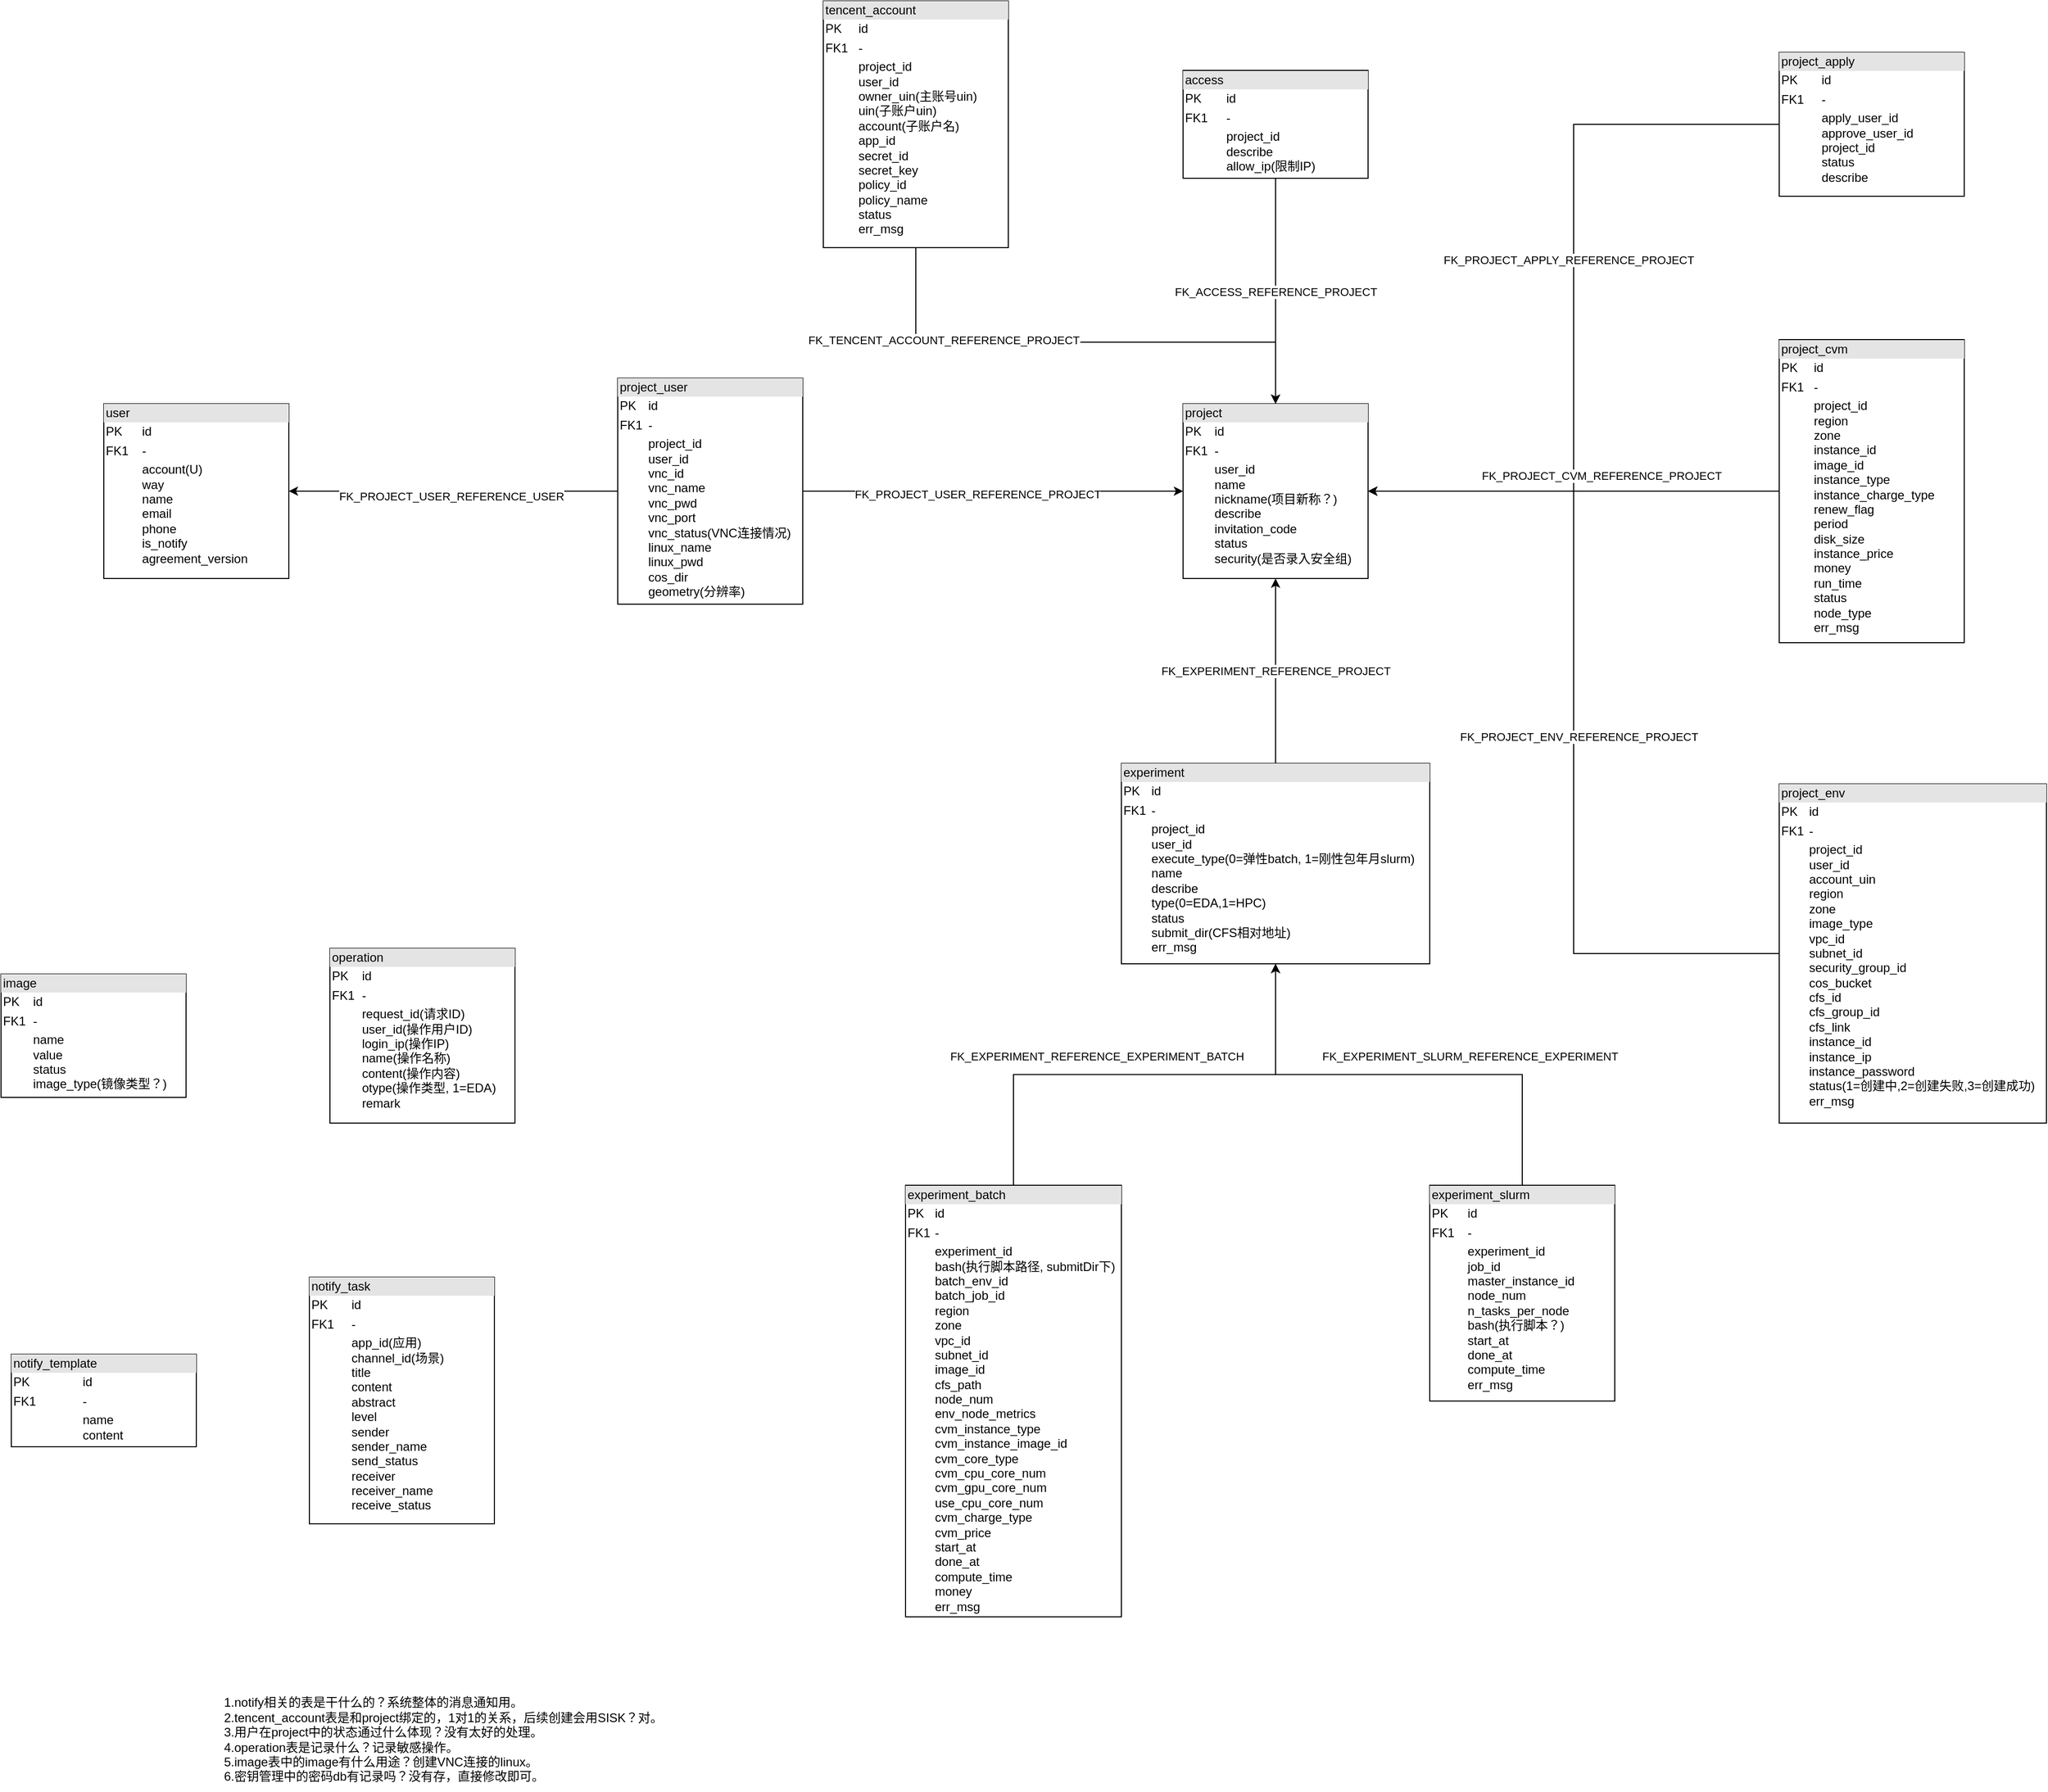 <mxfile version="20.3.0" type="github" pages="3">
  <diagram id="7rsemWWNCp-vzNlwPeiq" name="数据库模型图">
    <mxGraphModel dx="2610" dy="2162" grid="1" gridSize="10" guides="1" tooltips="1" connect="1" arrows="1" fold="1" page="1" pageScale="1" pageWidth="827" pageHeight="1169" math="0" shadow="0">
      <root>
        <mxCell id="0" />
        <mxCell id="1" parent="0" />
        <mxCell id="dmRrRDA9NEYmGUrwIhRF-9" value="&lt;div style=&quot;box-sizing:border-box;width:100%;background:#e4e4e4;padding:2px;&quot;&gt;user&lt;/div&gt;&lt;table style=&quot;width:100%;font-size:1em;&quot; cellpadding=&quot;2&quot; cellspacing=&quot;0&quot;&gt;&lt;tbody&gt;&lt;tr&gt;&lt;td&gt;PK&lt;/td&gt;&lt;td&gt;id&lt;/td&gt;&lt;/tr&gt;&lt;tr&gt;&lt;td&gt;FK1&lt;/td&gt;&lt;td&gt;-&lt;/td&gt;&lt;/tr&gt;&lt;tr&gt;&lt;td&gt;&lt;/td&gt;&lt;td&gt;account(U)&lt;br&gt;way&lt;br&gt;name&lt;br&gt;email&lt;br&gt;phone&lt;br&gt;is_notify&lt;br&gt;agreement_version&lt;br&gt;&lt;br&gt;&lt;/td&gt;&lt;/tr&gt;&lt;/tbody&gt;&lt;/table&gt;" style="verticalAlign=top;align=left;overflow=fill;html=1;" vertex="1" parent="1">
          <mxGeometry x="-100" y="230" width="180" height="170" as="geometry" />
        </mxCell>
        <mxCell id="dmRrRDA9NEYmGUrwIhRF-10" value="&lt;div style=&quot;box-sizing:border-box;width:100%;background:#e4e4e4;padding:2px;&quot;&gt;project&lt;/div&gt;&lt;table style=&quot;width:100%;font-size:1em;&quot; cellpadding=&quot;2&quot; cellspacing=&quot;0&quot;&gt;&lt;tbody&gt;&lt;tr&gt;&lt;td&gt;PK&lt;/td&gt;&lt;td&gt;id&lt;/td&gt;&lt;/tr&gt;&lt;tr&gt;&lt;td&gt;FK1&lt;/td&gt;&lt;td&gt;-&lt;/td&gt;&lt;/tr&gt;&lt;tr&gt;&lt;td&gt;&lt;/td&gt;&lt;td&gt;user_id&lt;br&gt;name&lt;br&gt;nickname(项目新称？)&lt;br&gt;describe&lt;br&gt;invitation_code&lt;br&gt;status&lt;br&gt;security(是否录入安全组)&lt;/td&gt;&lt;/tr&gt;&lt;/tbody&gt;&lt;/table&gt;" style="verticalAlign=top;align=left;overflow=fill;html=1;" vertex="1" parent="1">
          <mxGeometry x="950" y="230" width="180" height="170" as="geometry" />
        </mxCell>
        <mxCell id="dmRrRDA9NEYmGUrwIhRF-20" style="edgeStyle=orthogonalEdgeStyle;rounded=0;orthogonalLoop=1;jettySize=auto;html=1;entryX=0;entryY=0.5;entryDx=0;entryDy=0;" edge="1" parent="1" source="dmRrRDA9NEYmGUrwIhRF-11" target="dmRrRDA9NEYmGUrwIhRF-10">
          <mxGeometry relative="1" as="geometry" />
        </mxCell>
        <mxCell id="dmRrRDA9NEYmGUrwIhRF-21" value="FK_PROJECT_USER_REFERENCE_PROJECT" style="edgeLabel;html=1;align=center;verticalAlign=middle;resizable=0;points=[];" vertex="1" connectable="0" parent="dmRrRDA9NEYmGUrwIhRF-20">
          <mxGeometry x="-0.168" y="-3" relative="1" as="geometry">
            <mxPoint x="16" as="offset" />
          </mxGeometry>
        </mxCell>
        <mxCell id="dmRrRDA9NEYmGUrwIhRF-22" style="edgeStyle=orthogonalEdgeStyle;rounded=0;orthogonalLoop=1;jettySize=auto;html=1;entryX=1;entryY=0.5;entryDx=0;entryDy=0;" edge="1" parent="1" source="dmRrRDA9NEYmGUrwIhRF-11" target="dmRrRDA9NEYmGUrwIhRF-9">
          <mxGeometry relative="1" as="geometry" />
        </mxCell>
        <mxCell id="dmRrRDA9NEYmGUrwIhRF-23" value="FK_PROJECT_USER_REFERENCE_USER" style="edgeLabel;html=1;align=center;verticalAlign=middle;resizable=0;points=[];" vertex="1" connectable="0" parent="dmRrRDA9NEYmGUrwIhRF-22">
          <mxGeometry x="0.015" y="5" relative="1" as="geometry">
            <mxPoint as="offset" />
          </mxGeometry>
        </mxCell>
        <mxCell id="dmRrRDA9NEYmGUrwIhRF-11" value="&lt;div style=&quot;box-sizing:border-box;width:100%;background:#e4e4e4;padding:2px;&quot;&gt;project_user&lt;/div&gt;&lt;table style=&quot;width:100%;font-size:1em;&quot; cellpadding=&quot;2&quot; cellspacing=&quot;0&quot;&gt;&lt;tbody&gt;&lt;tr&gt;&lt;td&gt;PK&lt;/td&gt;&lt;td&gt;id&lt;/td&gt;&lt;/tr&gt;&lt;tr&gt;&lt;td&gt;FK1&lt;/td&gt;&lt;td&gt;-&lt;/td&gt;&lt;/tr&gt;&lt;tr&gt;&lt;td&gt;&lt;/td&gt;&lt;td&gt;project_id&lt;br&gt;user_id&lt;br&gt;vnc_id&lt;br&gt;vnc_name&lt;br&gt;vnc_pwd&lt;br&gt;vnc_port&lt;br&gt;vnc_status(VNC连接情况)&lt;br&gt;linux_name&lt;br&gt;linux_pwd&lt;br&gt;cos_dir&lt;br&gt;geometry(分辨率)&lt;br&gt;&lt;/td&gt;&lt;/tr&gt;&lt;/tbody&gt;&lt;/table&gt;" style="verticalAlign=top;align=left;overflow=fill;html=1;" vertex="1" parent="1">
          <mxGeometry x="400" y="205" width="180" height="220" as="geometry" />
        </mxCell>
        <mxCell id="BgHBSKxdvhH1IlKtlgM_-2" style="edgeStyle=orthogonalEdgeStyle;rounded=0;orthogonalLoop=1;jettySize=auto;html=1;entryX=0.5;entryY=0;entryDx=0;entryDy=0;" edge="1" parent="1" source="dmRrRDA9NEYmGUrwIhRF-12" target="dmRrRDA9NEYmGUrwIhRF-10">
          <mxGeometry relative="1" as="geometry">
            <Array as="points">
              <mxPoint x="690" y="170" />
              <mxPoint x="1040" y="170" />
            </Array>
          </mxGeometry>
        </mxCell>
        <mxCell id="BgHBSKxdvhH1IlKtlgM_-3" value="FK_TENCENT_ACCOUNT_REFERENCE_PROJECT" style="edgeLabel;html=1;align=center;verticalAlign=middle;resizable=0;points=[];" vertex="1" connectable="0" parent="BgHBSKxdvhH1IlKtlgM_-2">
          <mxGeometry x="-0.527" y="2" relative="1" as="geometry">
            <mxPoint as="offset" />
          </mxGeometry>
        </mxCell>
        <mxCell id="dmRrRDA9NEYmGUrwIhRF-12" value="&lt;div style=&quot;box-sizing:border-box;width:100%;background:#e4e4e4;padding:2px;&quot;&gt;tencent_account&lt;/div&gt;&lt;table style=&quot;width:100%;font-size:1em;&quot; cellpadding=&quot;2&quot; cellspacing=&quot;0&quot;&gt;&lt;tbody&gt;&lt;tr&gt;&lt;td&gt;PK&lt;/td&gt;&lt;td&gt;id&lt;/td&gt;&lt;/tr&gt;&lt;tr&gt;&lt;td&gt;FK1&lt;/td&gt;&lt;td&gt;-&lt;/td&gt;&lt;/tr&gt;&lt;tr&gt;&lt;td&gt;&lt;/td&gt;&lt;td&gt;project_id&lt;br&gt;user_id&lt;br&gt;owner_uin(主账号uin)&lt;br&gt;uin(子账户uin)&lt;br&gt;account(子账户名)&lt;br&gt;app_id&lt;br&gt;secret_id&lt;br&gt;secret_key&lt;br&gt;policy_id&lt;br&gt;policy_name&lt;br&gt;status&lt;br&gt;err_msg&lt;br&gt;&lt;/td&gt;&lt;/tr&gt;&lt;/tbody&gt;&lt;/table&gt;" style="verticalAlign=top;align=left;overflow=fill;html=1;" vertex="1" parent="1">
          <mxGeometry x="600" y="-162" width="180" height="240" as="geometry" />
        </mxCell>
        <mxCell id="dmRrRDA9NEYmGUrwIhRF-13" value="&lt;div style=&quot;box-sizing:border-box;width:100%;background:#e4e4e4;padding:2px;&quot;&gt;image&lt;/div&gt;&lt;table style=&quot;width:100%;font-size:1em;&quot; cellpadding=&quot;2&quot; cellspacing=&quot;0&quot;&gt;&lt;tbody&gt;&lt;tr&gt;&lt;td&gt;PK&lt;/td&gt;&lt;td&gt;id&lt;/td&gt;&lt;/tr&gt;&lt;tr&gt;&lt;td&gt;FK1&lt;/td&gt;&lt;td&gt;-&lt;/td&gt;&lt;/tr&gt;&lt;tr&gt;&lt;td&gt;&lt;/td&gt;&lt;td&gt;name&lt;br&gt;value&lt;br&gt;status&lt;br&gt;image_type(镜像类型？)&lt;br&gt;&lt;/td&gt;&lt;/tr&gt;&lt;/tbody&gt;&lt;/table&gt;" style="verticalAlign=top;align=left;overflow=fill;html=1;" vertex="1" parent="1">
          <mxGeometry x="-200" y="785" width="180" height="120" as="geometry" />
        </mxCell>
        <mxCell id="dmRrRDA9NEYmGUrwIhRF-19" value="FK_ACCESS_REFERENCE_PROJECT" style="edgeStyle=orthogonalEdgeStyle;rounded=0;orthogonalLoop=1;jettySize=auto;html=1;" edge="1" parent="1" source="dmRrRDA9NEYmGUrwIhRF-15" target="dmRrRDA9NEYmGUrwIhRF-10">
          <mxGeometry relative="1" as="geometry" />
        </mxCell>
        <mxCell id="dmRrRDA9NEYmGUrwIhRF-15" value="&lt;div style=&quot;box-sizing:border-box;width:100%;background:#e4e4e4;padding:2px;&quot;&gt;access&lt;/div&gt;&lt;table style=&quot;width:100%;font-size:1em;&quot; cellpadding=&quot;2&quot; cellspacing=&quot;0&quot;&gt;&lt;tbody&gt;&lt;tr&gt;&lt;td&gt;PK&lt;/td&gt;&lt;td&gt;id&lt;/td&gt;&lt;/tr&gt;&lt;tr&gt;&lt;td&gt;FK1&lt;/td&gt;&lt;td&gt;-&lt;/td&gt;&lt;/tr&gt;&lt;tr&gt;&lt;td&gt;&lt;/td&gt;&lt;td&gt;project_id&lt;br&gt;describe&lt;br&gt;allow_ip(限制IP)&lt;br&gt;&lt;/td&gt;&lt;/tr&gt;&lt;/tbody&gt;&lt;/table&gt;" style="verticalAlign=top;align=left;overflow=fill;html=1;" vertex="1" parent="1">
          <mxGeometry x="950" y="-94.5" width="180" height="105" as="geometry" />
        </mxCell>
        <mxCell id="dmRrRDA9NEYmGUrwIhRF-24" value="FK_EXPERIMENT_REFERENCE_PROJECT" style="edgeStyle=orthogonalEdgeStyle;rounded=0;orthogonalLoop=1;jettySize=auto;html=1;entryX=0.5;entryY=1;entryDx=0;entryDy=0;" edge="1" parent="1" source="dmRrRDA9NEYmGUrwIhRF-16" target="dmRrRDA9NEYmGUrwIhRF-10">
          <mxGeometry relative="1" as="geometry" />
        </mxCell>
        <mxCell id="dmRrRDA9NEYmGUrwIhRF-16" value="&lt;div style=&quot;box-sizing:border-box;width:100%;background:#e4e4e4;padding:2px;&quot;&gt;experiment&lt;/div&gt;&lt;table style=&quot;width:100%;font-size:1em;&quot; cellpadding=&quot;2&quot; cellspacing=&quot;0&quot;&gt;&lt;tbody&gt;&lt;tr&gt;&lt;td&gt;PK&lt;/td&gt;&lt;td&gt;id&lt;/td&gt;&lt;/tr&gt;&lt;tr&gt;&lt;td&gt;FK1&lt;/td&gt;&lt;td&gt;-&lt;/td&gt;&lt;/tr&gt;&lt;tr&gt;&lt;td&gt;&lt;/td&gt;&lt;td&gt;project_id&lt;br&gt;user_id&lt;br&gt;execute_type(0=弹性batch, 1=刚性包年月slurm)&lt;br&gt;name&lt;br&gt;describe&lt;br&gt;type(0=EDA,1=HPC)&lt;br&gt;status&lt;br&gt;submit_dir(CFS相对地址)&lt;br&gt;err_msg&lt;/td&gt;&lt;/tr&gt;&lt;/tbody&gt;&lt;/table&gt;" style="verticalAlign=top;align=left;overflow=fill;html=1;" vertex="1" parent="1">
          <mxGeometry x="890" y="580" width="300" height="195" as="geometry" />
        </mxCell>
        <mxCell id="dmRrRDA9NEYmGUrwIhRF-31" style="edgeStyle=orthogonalEdgeStyle;rounded=0;orthogonalLoop=1;jettySize=auto;html=1;entryX=0.5;entryY=1;entryDx=0;entryDy=0;" edge="1" parent="1" source="dmRrRDA9NEYmGUrwIhRF-17" target="dmRrRDA9NEYmGUrwIhRF-16">
          <mxGeometry relative="1" as="geometry" />
        </mxCell>
        <mxCell id="dmRrRDA9NEYmGUrwIhRF-32" value="FK_EXPERIMENT_REFERENCE_EXPERIMENT_BATCH" style="edgeLabel;html=1;align=center;verticalAlign=middle;resizable=0;points=[];" vertex="1" connectable="0" parent="dmRrRDA9NEYmGUrwIhRF-31">
          <mxGeometry x="0.101" y="-4" relative="1" as="geometry">
            <mxPoint x="-70" y="-22" as="offset" />
          </mxGeometry>
        </mxCell>
        <mxCell id="dmRrRDA9NEYmGUrwIhRF-17" value="&lt;div style=&quot;box-sizing:border-box;width:100%;background:#e4e4e4;padding:2px;&quot;&gt;experiment_batch&lt;/div&gt;&lt;table style=&quot;width:100%;font-size:1em;&quot; cellpadding=&quot;2&quot; cellspacing=&quot;0&quot;&gt;&lt;tbody&gt;&lt;tr&gt;&lt;td&gt;PK&lt;/td&gt;&lt;td&gt;id&lt;/td&gt;&lt;/tr&gt;&lt;tr&gt;&lt;td&gt;FK1&lt;/td&gt;&lt;td&gt;-&lt;/td&gt;&lt;/tr&gt;&lt;tr&gt;&lt;td&gt;&lt;/td&gt;&lt;td&gt;experiment_id&lt;br&gt;bash(执行脚本路径, submitDir下)&lt;br&gt;batch_env_id&lt;br&gt;batch_job_id&lt;br&gt;region&lt;br&gt;zone&lt;br&gt;vpc_id&lt;br&gt;subnet_id&lt;br&gt;image_id&lt;br&gt;cfs_path&lt;br&gt;node_num&lt;br&gt;env_node_metrics&lt;br&gt;cvm_instance_type&lt;br&gt;cvm_instance_image_id&lt;br&gt;cvm_core_type&lt;br&gt;cvm_cpu_core_num&lt;br&gt;cvm_gpu_core_num&lt;br&gt;use_cpu_core_num&lt;br&gt;cvm_charge_type&lt;br&gt;cvm_price&lt;br&gt;start_at&lt;br&gt;done_at&lt;br&gt;compute_time&lt;br&gt;money&lt;br&gt;err_msg&lt;/td&gt;&lt;/tr&gt;&lt;/tbody&gt;&lt;/table&gt;" style="verticalAlign=top;align=left;overflow=fill;html=1;" vertex="1" parent="1">
          <mxGeometry x="680" y="990.54" width="210" height="420" as="geometry" />
        </mxCell>
        <mxCell id="dmRrRDA9NEYmGUrwIhRF-33" style="edgeStyle=orthogonalEdgeStyle;rounded=0;orthogonalLoop=1;jettySize=auto;html=1;entryX=0.5;entryY=1;entryDx=0;entryDy=0;" edge="1" parent="1" source="dmRrRDA9NEYmGUrwIhRF-18" target="dmRrRDA9NEYmGUrwIhRF-16">
          <mxGeometry relative="1" as="geometry" />
        </mxCell>
        <mxCell id="dmRrRDA9NEYmGUrwIhRF-34" value="FK_EXPERIMENT_SLURM_REFERENCE_EXPERIMENT" style="edgeLabel;html=1;align=center;verticalAlign=middle;resizable=0;points=[];" vertex="1" connectable="0" parent="dmRrRDA9NEYmGUrwIhRF-33">
          <mxGeometry x="-0.152" y="-1" relative="1" as="geometry">
            <mxPoint x="34" y="-17" as="offset" />
          </mxGeometry>
        </mxCell>
        <mxCell id="dmRrRDA9NEYmGUrwIhRF-18" value="&lt;div style=&quot;box-sizing:border-box;width:100%;background:#e4e4e4;padding:2px;&quot;&gt;experiment_slurm&lt;/div&gt;&lt;table style=&quot;width:100%;font-size:1em;&quot; cellpadding=&quot;2&quot; cellspacing=&quot;0&quot;&gt;&lt;tbody&gt;&lt;tr&gt;&lt;td&gt;PK&lt;/td&gt;&lt;td&gt;id&lt;/td&gt;&lt;/tr&gt;&lt;tr&gt;&lt;td&gt;FK1&lt;/td&gt;&lt;td&gt;-&lt;/td&gt;&lt;/tr&gt;&lt;tr&gt;&lt;td&gt;&lt;/td&gt;&lt;td&gt;experiment_id&lt;br&gt;job_id&lt;br&gt;master_instance_id&lt;br&gt;node_num&lt;br&gt;n_tasks_per_node&lt;br&gt;bash(执行脚本？)&lt;br&gt;start_at&lt;br&gt;done_at&lt;br&gt;compute_time&lt;br&gt;err_msg&lt;br&gt;&lt;/td&gt;&lt;/tr&gt;&lt;/tbody&gt;&lt;/table&gt;" style="verticalAlign=top;align=left;overflow=fill;html=1;" vertex="1" parent="1">
          <mxGeometry x="1190" y="990.54" width="180" height="210" as="geometry" />
        </mxCell>
        <mxCell id="dmRrRDA9NEYmGUrwIhRF-35" value="&lt;div style=&quot;box-sizing:border-box;width:100%;background:#e4e4e4;padding:2px;&quot;&gt;operation&lt;/div&gt;&lt;table style=&quot;width:100%;font-size:1em;&quot; cellpadding=&quot;2&quot; cellspacing=&quot;0&quot;&gt;&lt;tbody&gt;&lt;tr&gt;&lt;td&gt;PK&lt;/td&gt;&lt;td&gt;id&lt;/td&gt;&lt;/tr&gt;&lt;tr&gt;&lt;td&gt;FK1&lt;/td&gt;&lt;td&gt;-&lt;/td&gt;&lt;/tr&gt;&lt;tr&gt;&lt;td&gt;&lt;/td&gt;&lt;td&gt;request_id(请求ID)&lt;br&gt;user_id(操作用户ID)&lt;br&gt;login_ip(操作IP)&lt;br&gt;name(操作名称)&lt;br&gt;content(操作内容)&lt;br&gt;otype(操作类型, 1=EDA)&lt;br&gt;remark&lt;/td&gt;&lt;/tr&gt;&lt;/tbody&gt;&lt;/table&gt;" style="verticalAlign=top;align=left;overflow=fill;html=1;" vertex="1" parent="1">
          <mxGeometry x="120" y="760" width="180" height="170" as="geometry" />
        </mxCell>
        <mxCell id="dmRrRDA9NEYmGUrwIhRF-40" style="edgeStyle=orthogonalEdgeStyle;rounded=0;orthogonalLoop=1;jettySize=auto;html=1;entryX=1;entryY=0.5;entryDx=0;entryDy=0;" edge="1" parent="1" source="dmRrRDA9NEYmGUrwIhRF-36" target="dmRrRDA9NEYmGUrwIhRF-10">
          <mxGeometry relative="1" as="geometry" />
        </mxCell>
        <mxCell id="dmRrRDA9NEYmGUrwIhRF-43" value="FK_PROJECT_APPLY_REFERENCE_PROJECT" style="edgeLabel;html=1;align=center;verticalAlign=middle;resizable=0;points=[];" vertex="1" connectable="0" parent="dmRrRDA9NEYmGUrwIhRF-40">
          <mxGeometry x="-0.227" y="-2" relative="1" as="geometry">
            <mxPoint x="-3" y="39" as="offset" />
          </mxGeometry>
        </mxCell>
        <mxCell id="dmRrRDA9NEYmGUrwIhRF-36" value="&lt;div style=&quot;box-sizing:border-box;width:100%;background:#e4e4e4;padding:2px;&quot;&gt;project_apply&lt;/div&gt;&lt;table style=&quot;width:100%;font-size:1em;&quot; cellpadding=&quot;2&quot; cellspacing=&quot;0&quot;&gt;&lt;tbody&gt;&lt;tr&gt;&lt;td&gt;PK&lt;/td&gt;&lt;td&gt;id&lt;br&gt;&lt;/td&gt;&lt;/tr&gt;&lt;tr&gt;&lt;td&gt;FK1&lt;/td&gt;&lt;td&gt;-&lt;/td&gt;&lt;/tr&gt;&lt;tr&gt;&lt;td&gt;&lt;/td&gt;&lt;td&gt;apply_user_id&lt;br&gt;approve_user_id&lt;br&gt;project_id&lt;br&gt;status&lt;br&gt;describe&lt;/td&gt;&lt;/tr&gt;&lt;/tbody&gt;&lt;/table&gt;" style="verticalAlign=top;align=left;overflow=fill;html=1;" vertex="1" parent="1">
          <mxGeometry x="1530" y="-112" width="180" height="140" as="geometry" />
        </mxCell>
        <mxCell id="dmRrRDA9NEYmGUrwIhRF-42" style="edgeStyle=orthogonalEdgeStyle;rounded=0;orthogonalLoop=1;jettySize=auto;html=1;entryX=1;entryY=0.5;entryDx=0;entryDy=0;" edge="1" parent="1" source="dmRrRDA9NEYmGUrwIhRF-38" target="dmRrRDA9NEYmGUrwIhRF-10">
          <mxGeometry relative="1" as="geometry" />
        </mxCell>
        <mxCell id="dmRrRDA9NEYmGUrwIhRF-44" value="FK_PROJECT_ENV_REFERENCE_PROJECT" style="edgeLabel;html=1;align=center;verticalAlign=middle;resizable=0;points=[];" vertex="1" connectable="0" parent="dmRrRDA9NEYmGUrwIhRF-42">
          <mxGeometry x="-0.104" relative="1" as="geometry">
            <mxPoint x="5" y="-30" as="offset" />
          </mxGeometry>
        </mxCell>
        <mxCell id="dmRrRDA9NEYmGUrwIhRF-38" value="&lt;div style=&quot;box-sizing:border-box;width:100%;background:#e4e4e4;padding:2px;&quot;&gt;project_env&lt;br&gt;&lt;/div&gt;&lt;table style=&quot;width:100%;font-size:1em;&quot; cellpadding=&quot;2&quot; cellspacing=&quot;0&quot;&gt;&lt;tbody&gt;&lt;tr&gt;&lt;td&gt;PK&lt;/td&gt;&lt;td&gt;id&lt;/td&gt;&lt;/tr&gt;&lt;tr&gt;&lt;td&gt;FK1&lt;/td&gt;&lt;td&gt;-&lt;/td&gt;&lt;/tr&gt;&lt;tr&gt;&lt;td&gt;&lt;/td&gt;&lt;td&gt;project_id&lt;br style=&quot;&quot;&gt;user_id&lt;br style=&quot;&quot;&gt;account_uin&lt;br style=&quot;&quot;&gt;region&lt;br style=&quot;&quot;&gt;zone&lt;br style=&quot;&quot;&gt;image_type&lt;br style=&quot;&quot;&gt;vpc_id&lt;br style=&quot;&quot;&gt;subnet_id&lt;br style=&quot;&quot;&gt;security_group_id&lt;br style=&quot;&quot;&gt;cos_bucket&lt;br style=&quot;&quot;&gt;cfs_id&lt;br style=&quot;&quot;&gt;cfs_group_id&lt;br style=&quot;&quot;&gt;cfs_link&lt;br style=&quot;&quot;&gt;instance_id&lt;br style=&quot;&quot;&gt;instance_ip&lt;br style=&quot;&quot;&gt;instance_password&lt;br style=&quot;&quot;&gt;status(1=创建中,2=创建失败,3=创建成功)&lt;br style=&quot;&quot;&gt;err_msg&lt;br&gt;&lt;/td&gt;&lt;/tr&gt;&lt;/tbody&gt;&lt;/table&gt;" style="verticalAlign=top;align=left;overflow=fill;html=1;" vertex="1" parent="1">
          <mxGeometry x="1530" y="600" width="260" height="330" as="geometry" />
        </mxCell>
        <mxCell id="dmRrRDA9NEYmGUrwIhRF-41" style="edgeStyle=orthogonalEdgeStyle;rounded=0;orthogonalLoop=1;jettySize=auto;html=1;entryX=1;entryY=0.5;entryDx=0;entryDy=0;" edge="1" parent="1" source="dmRrRDA9NEYmGUrwIhRF-39" target="dmRrRDA9NEYmGUrwIhRF-10">
          <mxGeometry relative="1" as="geometry" />
        </mxCell>
        <mxCell id="dmRrRDA9NEYmGUrwIhRF-45" value="FK_PROJECT_CVM_REFERENCE_PROJECT" style="edgeLabel;html=1;align=center;verticalAlign=middle;resizable=0;points=[];" vertex="1" connectable="0" parent="dmRrRDA9NEYmGUrwIhRF-41">
          <mxGeometry x="-0.273" y="-4" relative="1" as="geometry">
            <mxPoint x="-28" y="-11" as="offset" />
          </mxGeometry>
        </mxCell>
        <mxCell id="dmRrRDA9NEYmGUrwIhRF-39" value="&lt;div style=&quot;box-sizing:border-box;width:100%;background:#e4e4e4;padding:2px;&quot;&gt;project_cvm&lt;/div&gt;&lt;table style=&quot;width:100%;font-size:1em;&quot; cellpadding=&quot;2&quot; cellspacing=&quot;0&quot;&gt;&lt;tbody&gt;&lt;tr&gt;&lt;td&gt;PK&lt;/td&gt;&lt;td&gt;id&lt;/td&gt;&lt;/tr&gt;&lt;tr&gt;&lt;td&gt;FK1&lt;/td&gt;&lt;td&gt;-&lt;/td&gt;&lt;/tr&gt;&lt;tr&gt;&lt;td&gt;&lt;/td&gt;&lt;td&gt;project_id&lt;br&gt;region&lt;br&gt;zone&lt;br&gt;instance_id&lt;br&gt;image_id&lt;br&gt;instance_type&lt;br&gt;instance_charge_type&lt;br&gt;renew_flag&lt;br&gt;period&lt;br&gt;disk_size&lt;br&gt;instance_price&lt;br&gt;money&lt;br&gt;run_time&lt;br&gt;status&lt;br&gt;node_type&lt;br&gt;err_msg&lt;/td&gt;&lt;/tr&gt;&lt;/tbody&gt;&lt;/table&gt;" style="verticalAlign=top;align=left;overflow=fill;html=1;labelBackgroundColor=none;" vertex="1" parent="1">
          <mxGeometry x="1530" y="167.5" width="180" height="295" as="geometry" />
        </mxCell>
        <mxCell id="dmRrRDA9NEYmGUrwIhRF-48" value="&lt;div style=&quot;box-sizing:border-box;width:100%;background:#e4e4e4;padding:2px;&quot;&gt;notify_template&lt;/div&gt;&lt;table style=&quot;width:100%;font-size:1em;&quot; cellpadding=&quot;2&quot; cellspacing=&quot;0&quot;&gt;&lt;tbody&gt;&lt;tr&gt;&lt;td&gt;PK&lt;/td&gt;&lt;td&gt;id&lt;/td&gt;&lt;/tr&gt;&lt;tr&gt;&lt;td&gt;FK1&lt;/td&gt;&lt;td&gt;-&lt;/td&gt;&lt;/tr&gt;&lt;tr&gt;&lt;td&gt;&lt;/td&gt;&lt;td&gt;name&lt;br&gt;content&lt;/td&gt;&lt;/tr&gt;&lt;/tbody&gt;&lt;/table&gt;" style="verticalAlign=top;align=left;overflow=fill;html=1;labelBackgroundColor=none;" vertex="1" parent="1">
          <mxGeometry x="-190" y="1155" width="180" height="90" as="geometry" />
        </mxCell>
        <mxCell id="dmRrRDA9NEYmGUrwIhRF-49" value="&lt;div style=&quot;box-sizing:border-box;width:100%;background:#e4e4e4;padding:2px;&quot;&gt;notify_task&lt;/div&gt;&lt;table style=&quot;width:100%;font-size:1em;&quot; cellpadding=&quot;2&quot; cellspacing=&quot;0&quot;&gt;&lt;tbody&gt;&lt;tr&gt;&lt;td&gt;PK&lt;/td&gt;&lt;td&gt;id&lt;/td&gt;&lt;/tr&gt;&lt;tr&gt;&lt;td&gt;FK1&lt;/td&gt;&lt;td&gt;-&lt;/td&gt;&lt;/tr&gt;&lt;tr&gt;&lt;td&gt;&lt;/td&gt;&lt;td&gt;app_id(应用)&lt;br&gt;channel_id(场景)&lt;br&gt;title&lt;br&gt;content&lt;br&gt;abstract&lt;br&gt;level&lt;br&gt;sender&lt;br&gt;sender_name&lt;br&gt;send_status&lt;br&gt;receiver&lt;br&gt;receiver_name&lt;br&gt;receive_status&lt;br&gt;&lt;/td&gt;&lt;/tr&gt;&lt;/tbody&gt;&lt;/table&gt;" style="verticalAlign=top;align=left;overflow=fill;html=1;labelBackgroundColor=none;" vertex="1" parent="1">
          <mxGeometry x="100" y="1080" width="180" height="240" as="geometry" />
        </mxCell>
        <mxCell id="BgHBSKxdvhH1IlKtlgM_-1" value="1.notify相关的表是干什么的？系统整体的消息通知用。&lt;br&gt;2.tencent_account表是和project绑定的，1对1的关系，后续创建会用SISK？对。&lt;br&gt;3.用户在project中的状态通过什么体现？没有太好的处理。&lt;br&gt;4.operation表是记录什么？记录敏感操作。&lt;br&gt;5.image表中的image有什么用途？创建VNC连接的linux。&lt;br&gt;6.密钥管理中的密码db有记录吗？没有存，直接修改即可。" style="text;html=1;align=left;verticalAlign=middle;resizable=0;points=[];autosize=1;strokeColor=none;fillColor=none;" vertex="1" parent="1">
          <mxGeometry x="15" y="1480" width="450" height="100" as="geometry" />
        </mxCell>
      </root>
    </mxGraphModel>
  </diagram>
  <diagram id="aF4HjZn4esz__3i61Bms" name="泳道图">
    <mxGraphModel dx="1426" dy="794" grid="1" gridSize="10" guides="1" tooltips="1" connect="1" arrows="1" fold="1" page="1" pageScale="1" pageWidth="827" pageHeight="1169" math="0" shadow="0">
      <root>
        <mxCell id="0" />
        <mxCell id="1" parent="0" />
        <mxCell id="BzQM46rRdXbIkxfZsb1q-1" value="OpenEDA用户使用流程图" style="shape=table;startSize=30;container=1;collapsible=0;childLayout=tableLayout;fontStyle=1;align=center;labelBackgroundColor=none;" vertex="1" parent="1">
          <mxGeometry x="210" y="440" width="687" height="1290" as="geometry" />
        </mxCell>
        <mxCell id="BzQM46rRdXbIkxfZsb1q-2" value="" style="shape=tableRow;horizontal=0;startSize=0;swimlaneHead=0;swimlaneBody=0;top=0;left=0;bottom=0;right=0;collapsible=0;dropTarget=0;fillColor=none;points=[[0,0.5],[1,0.5]];portConstraint=eastwest;labelBackgroundColor=none;" vertex="1" parent="BzQM46rRdXbIkxfZsb1q-1">
          <mxGeometry y="30" width="687" height="32" as="geometry" />
        </mxCell>
        <mxCell id="BzQM46rRdXbIkxfZsb1q-103" value="创建者" style="shape=partialRectangle;html=1;whiteSpace=wrap;connectable=0;fillColor=none;top=0;left=0;bottom=0;right=0;overflow=hidden;labelBackgroundColor=none;" vertex="1" parent="BzQM46rRdXbIkxfZsb1q-2">
          <mxGeometry width="140" height="32" as="geometry">
            <mxRectangle width="140" height="32" as="alternateBounds" />
          </mxGeometry>
        </mxCell>
        <mxCell id="BzQM46rRdXbIkxfZsb1q-3" value="用户" style="shape=partialRectangle;html=1;whiteSpace=wrap;connectable=0;fillColor=none;top=0;left=0;bottom=0;right=0;overflow=hidden;labelBackgroundColor=none;" vertex="1" parent="BzQM46rRdXbIkxfZsb1q-2">
          <mxGeometry x="140" width="140" height="32" as="geometry">
            <mxRectangle width="140" height="32" as="alternateBounds" />
          </mxGeometry>
        </mxCell>
        <mxCell id="BzQM46rRdXbIkxfZsb1q-4" value="qq/wx登录平台" style="shape=partialRectangle;html=1;whiteSpace=wrap;connectable=0;fillColor=none;top=0;left=0;bottom=0;right=0;overflow=hidden;labelBackgroundColor=none;" vertex="1" parent="BzQM46rRdXbIkxfZsb1q-2">
          <mxGeometry x="280" width="130" height="32" as="geometry">
            <mxRectangle width="130" height="32" as="alternateBounds" />
          </mxGeometry>
        </mxCell>
        <mxCell id="BzQM46rRdXbIkxfZsb1q-5" value="后台" style="shape=partialRectangle;html=1;whiteSpace=wrap;connectable=0;fillColor=none;top=0;left=0;bottom=0;right=0;overflow=hidden;labelBackgroundColor=none;" vertex="1" parent="BzQM46rRdXbIkxfZsb1q-2">
          <mxGeometry x="410" width="140" height="32" as="geometry">
            <mxRectangle width="140" height="32" as="alternateBounds" />
          </mxGeometry>
        </mxCell>
        <mxCell id="BzQM46rRdXbIkxfZsb1q-15" value="腾讯云" style="shape=partialRectangle;html=1;whiteSpace=wrap;connectable=0;fillColor=none;top=0;left=0;bottom=0;right=0;overflow=hidden;labelBackgroundColor=none;" vertex="1" parent="BzQM46rRdXbIkxfZsb1q-2">
          <mxGeometry x="550" width="137" height="32" as="geometry">
            <mxRectangle width="137" height="32" as="alternateBounds" />
          </mxGeometry>
        </mxCell>
        <mxCell id="BzQM46rRdXbIkxfZsb1q-6" value="" style="shape=tableRow;horizontal=0;startSize=0;swimlaneHead=0;swimlaneBody=0;top=0;left=0;bottom=0;right=0;collapsible=0;dropTarget=0;fillColor=none;points=[[0,0.5],[1,0.5]];portConstraint=eastwest;labelBackgroundColor=none;" vertex="1" parent="BzQM46rRdXbIkxfZsb1q-1">
          <mxGeometry y="62" width="687" height="1228" as="geometry" />
        </mxCell>
        <mxCell id="BzQM46rRdXbIkxfZsb1q-104" style="shape=partialRectangle;html=1;whiteSpace=wrap;connectable=0;fillColor=none;top=0;left=0;bottom=0;right=0;overflow=hidden;labelBackgroundColor=none;" vertex="1" parent="BzQM46rRdXbIkxfZsb1q-6">
          <mxGeometry width="140" height="1228" as="geometry">
            <mxRectangle width="140" height="1228" as="alternateBounds" />
          </mxGeometry>
        </mxCell>
        <mxCell id="BzQM46rRdXbIkxfZsb1q-7" value="" style="shape=partialRectangle;html=1;whiteSpace=wrap;connectable=0;fillColor=none;top=0;left=0;bottom=0;right=0;overflow=hidden;labelBackgroundColor=none;" vertex="1" parent="BzQM46rRdXbIkxfZsb1q-6">
          <mxGeometry x="140" width="140" height="1228" as="geometry">
            <mxRectangle width="140" height="1228" as="alternateBounds" />
          </mxGeometry>
        </mxCell>
        <mxCell id="BzQM46rRdXbIkxfZsb1q-8" value="" style="shape=partialRectangle;html=1;whiteSpace=wrap;connectable=0;fillColor=none;top=0;left=0;bottom=0;right=0;overflow=hidden;labelBackgroundColor=none;" vertex="1" parent="BzQM46rRdXbIkxfZsb1q-6">
          <mxGeometry x="280" width="130" height="1228" as="geometry">
            <mxRectangle width="130" height="1228" as="alternateBounds" />
          </mxGeometry>
        </mxCell>
        <mxCell id="BzQM46rRdXbIkxfZsb1q-9" value="" style="shape=partialRectangle;html=1;whiteSpace=wrap;connectable=0;fillColor=none;top=0;left=0;bottom=0;right=0;overflow=hidden;labelBackgroundColor=none;" vertex="1" parent="BzQM46rRdXbIkxfZsb1q-6">
          <mxGeometry x="410" width="140" height="1228" as="geometry">
            <mxRectangle width="140" height="1228" as="alternateBounds" />
          </mxGeometry>
        </mxCell>
        <mxCell id="BzQM46rRdXbIkxfZsb1q-16" style="shape=partialRectangle;html=1;whiteSpace=wrap;connectable=0;fillColor=none;top=0;left=0;bottom=0;right=0;overflow=hidden;labelBackgroundColor=none;" vertex="1" parent="BzQM46rRdXbIkxfZsb1q-6">
          <mxGeometry x="550" width="137" height="1228" as="geometry">
            <mxRectangle width="137" height="1228" as="alternateBounds" />
          </mxGeometry>
        </mxCell>
        <mxCell id="BzQM46rRdXbIkxfZsb1q-60" style="edgeStyle=orthogonalEdgeStyle;rounded=0;orthogonalLoop=1;jettySize=auto;html=1;entryX=0.5;entryY=0;entryDx=0;entryDy=0;" edge="1" parent="1" target="BzQM46rRdXbIkxfZsb1q-56">
          <mxGeometry relative="1" as="geometry">
            <mxPoint x="386" y="760" as="sourcePoint" />
          </mxGeometry>
        </mxCell>
        <mxCell id="BzQM46rRdXbIkxfZsb1q-17" value="加入团队" style="rounded=0;whiteSpace=wrap;html=1;labelBackgroundColor=none;" vertex="1" parent="1">
          <mxGeometry x="354" y="730" width="62" height="30" as="geometry" />
        </mxCell>
        <mxCell id="BzQM46rRdXbIkxfZsb1q-111" style="edgeStyle=orthogonalEdgeStyle;rounded=0;orthogonalLoop=1;jettySize=auto;html=1;entryX=0.5;entryY=0;entryDx=0;entryDy=0;" edge="1" parent="1" source="BzQM46rRdXbIkxfZsb1q-23" target="BzQM46rRdXbIkxfZsb1q-17">
          <mxGeometry relative="1" as="geometry" />
        </mxCell>
        <mxCell id="BzQM46rRdXbIkxfZsb1q-112" style="edgeStyle=orthogonalEdgeStyle;rounded=0;orthogonalLoop=1;jettySize=auto;html=1;entryX=0.5;entryY=0;entryDx=0;entryDy=0;" edge="1" parent="1" source="BzQM46rRdXbIkxfZsb1q-23" target="BzQM46rRdXbIkxfZsb1q-26">
          <mxGeometry relative="1" as="geometry" />
        </mxCell>
        <mxCell id="BzQM46rRdXbIkxfZsb1q-23" value="登录成功" style="rounded=0;whiteSpace=wrap;html=1;labelBackgroundColor=none;" vertex="1" parent="1">
          <mxGeometry x="389" y="620" width="62" height="30" as="geometry" />
        </mxCell>
        <mxCell id="BzQM46rRdXbIkxfZsb1q-71" style="edgeStyle=orthogonalEdgeStyle;rounded=0;orthogonalLoop=1;jettySize=auto;html=1;entryX=0.5;entryY=0;entryDx=0;entryDy=0;" edge="1" parent="1" source="BzQM46rRdXbIkxfZsb1q-26" target="BzQM46rRdXbIkxfZsb1q-70">
          <mxGeometry relative="1" as="geometry" />
        </mxCell>
        <mxCell id="BzQM46rRdXbIkxfZsb1q-26" value="创建团队*" style="rounded=0;whiteSpace=wrap;html=1;labelBackgroundColor=none;" vertex="1" parent="1">
          <mxGeometry x="423" y="730" width="62" height="30" as="geometry" />
        </mxCell>
        <mxCell id="BzQM46rRdXbIkxfZsb1q-29" value="记录登录态" style="rounded=0;whiteSpace=wrap;html=1;labelBackgroundColor=none;" vertex="1" parent="1">
          <mxGeometry x="660" y="620" width="62" height="30" as="geometry" />
        </mxCell>
        <mxCell id="BzQM46rRdXbIkxfZsb1q-44" style="edgeStyle=orthogonalEdgeStyle;rounded=0;orthogonalLoop=1;jettySize=auto;html=1;entryX=1;entryY=0.5;entryDx=0;entryDy=0;" edge="1" parent="1" source="BzQM46rRdXbIkxfZsb1q-33" target="BzQM46rRdXbIkxfZsb1q-23">
          <mxGeometry relative="1" as="geometry" />
        </mxCell>
        <mxCell id="BzQM46rRdXbIkxfZsb1q-45" style="edgeStyle=orthogonalEdgeStyle;rounded=0;orthogonalLoop=1;jettySize=auto;html=1;entryX=0;entryY=0.5;entryDx=0;entryDy=0;" edge="1" parent="1" source="BzQM46rRdXbIkxfZsb1q-33" target="BzQM46rRdXbIkxfZsb1q-29">
          <mxGeometry relative="1" as="geometry" />
        </mxCell>
        <mxCell id="BzQM46rRdXbIkxfZsb1q-33" value="返回登录态" style="rounded=0;whiteSpace=wrap;html=1;labelBackgroundColor=none;" vertex="1" parent="1">
          <mxGeometry x="524.5" y="620" width="62" height="30" as="geometry" />
        </mxCell>
        <mxCell id="BzQM46rRdXbIkxfZsb1q-36" style="edgeStyle=orthogonalEdgeStyle;rounded=0;orthogonalLoop=1;jettySize=auto;html=1;entryX=0.5;entryY=0;entryDx=0;entryDy=0;" edge="1" parent="1" source="BzQM46rRdXbIkxfZsb1q-34" target="BzQM46rRdXbIkxfZsb1q-33">
          <mxGeometry relative="1" as="geometry" />
        </mxCell>
        <mxCell id="BzQM46rRdXbIkxfZsb1q-43" value="Y" style="edgeLabel;html=1;align=center;verticalAlign=middle;resizable=0;points=[];" vertex="1" connectable="0" parent="BzQM46rRdXbIkxfZsb1q-36">
          <mxGeometry x="-0.121" y="3" relative="1" as="geometry">
            <mxPoint as="offset" />
          </mxGeometry>
        </mxCell>
        <mxCell id="BzQM46rRdXbIkxfZsb1q-41" style="edgeStyle=orthogonalEdgeStyle;rounded=0;orthogonalLoop=1;jettySize=auto;html=1;entryX=0.5;entryY=0;entryDx=0;entryDy=0;" edge="1" parent="1" source="BzQM46rRdXbIkxfZsb1q-34" target="BzQM46rRdXbIkxfZsb1q-37">
          <mxGeometry relative="1" as="geometry">
            <Array as="points">
              <mxPoint x="556" y="520" />
              <mxPoint x="420" y="520" />
            </Array>
          </mxGeometry>
        </mxCell>
        <mxCell id="BzQM46rRdXbIkxfZsb1q-42" value="N" style="edgeLabel;html=1;align=center;verticalAlign=middle;resizable=0;points=[];" vertex="1" connectable="0" parent="BzQM46rRdXbIkxfZsb1q-41">
          <mxGeometry x="-0.345" y="3" relative="1" as="geometry">
            <mxPoint as="offset" />
          </mxGeometry>
        </mxCell>
        <mxCell id="BzQM46rRdXbIkxfZsb1q-34" value="校验登录态" style="rhombus;whiteSpace=wrap;html=1;labelBackgroundColor=none;" vertex="1" parent="1">
          <mxGeometry x="511" y="535" width="90" height="40" as="geometry" />
        </mxCell>
        <mxCell id="BzQM46rRdXbIkxfZsb1q-40" style="edgeStyle=orthogonalEdgeStyle;rounded=0;orthogonalLoop=1;jettySize=auto;html=1;" edge="1" parent="1" source="BzQM46rRdXbIkxfZsb1q-37" target="BzQM46rRdXbIkxfZsb1q-34">
          <mxGeometry relative="1" as="geometry" />
        </mxCell>
        <mxCell id="BzQM46rRdXbIkxfZsb1q-37" value="登录*" style="rounded=0;whiteSpace=wrap;html=1;labelBackgroundColor=none;" vertex="1" parent="1">
          <mxGeometry x="389" y="540" width="62" height="30" as="geometry" />
        </mxCell>
        <mxCell id="BzQM46rRdXbIkxfZsb1q-106" style="edgeStyle=orthogonalEdgeStyle;rounded=0;orthogonalLoop=1;jettySize=auto;html=1;entryX=1;entryY=0.5;entryDx=0;entryDy=0;" edge="1" parent="1" source="BzQM46rRdXbIkxfZsb1q-56" target="BzQM46rRdXbIkxfZsb1q-58">
          <mxGeometry relative="1" as="geometry" />
        </mxCell>
        <mxCell id="BzQM46rRdXbIkxfZsb1q-56" value="输入邀请码" style="rounded=0;whiteSpace=wrap;html=1;labelBackgroundColor=none;" vertex="1" parent="1">
          <mxGeometry x="355" y="804" width="62" height="30" as="geometry" />
        </mxCell>
        <mxCell id="BzQM46rRdXbIkxfZsb1q-57" value="加入成功" style="rounded=0;whiteSpace=wrap;html=1;labelBackgroundColor=none;" vertex="1" parent="1">
          <mxGeometry x="355" y="870" width="62" height="30" as="geometry" />
        </mxCell>
        <mxCell id="BzQM46rRdXbIkxfZsb1q-108" style="edgeStyle=orthogonalEdgeStyle;rounded=0;orthogonalLoop=1;jettySize=auto;html=1;entryX=0;entryY=0.5;entryDx=0;entryDy=0;" edge="1" parent="1" source="BzQM46rRdXbIkxfZsb1q-58" target="BzQM46rRdXbIkxfZsb1q-57">
          <mxGeometry relative="1" as="geometry">
            <Array as="points">
              <mxPoint x="275" y="885" />
            </Array>
          </mxGeometry>
        </mxCell>
        <mxCell id="BzQM46rRdXbIkxfZsb1q-110" value="Y" style="edgeLabel;html=1;align=center;verticalAlign=middle;resizable=0;points=[];" vertex="1" connectable="0" parent="BzQM46rRdXbIkxfZsb1q-108">
          <mxGeometry x="-0.589" y="1" relative="1" as="geometry">
            <mxPoint as="offset" />
          </mxGeometry>
        </mxCell>
        <mxCell id="BzQM46rRdXbIkxfZsb1q-114" style="edgeStyle=orthogonalEdgeStyle;rounded=0;orthogonalLoop=1;jettySize=auto;html=1;entryX=0.5;entryY=0;entryDx=0;entryDy=0;" edge="1" parent="1" source="BzQM46rRdXbIkxfZsb1q-58" target="BzQM46rRdXbIkxfZsb1q-56">
          <mxGeometry relative="1" as="geometry">
            <Array as="points">
              <mxPoint x="275" y="779" />
              <mxPoint x="386" y="779" />
            </Array>
          </mxGeometry>
        </mxCell>
        <mxCell id="BzQM46rRdXbIkxfZsb1q-115" value="N" style="edgeLabel;html=1;align=center;verticalAlign=middle;resizable=0;points=[];" vertex="1" connectable="0" parent="BzQM46rRdXbIkxfZsb1q-114">
          <mxGeometry x="-0.244" relative="1" as="geometry">
            <mxPoint y="1" as="offset" />
          </mxGeometry>
        </mxCell>
        <mxCell id="BzQM46rRdXbIkxfZsb1q-58" value="审核邀请" style="rhombus;whiteSpace=wrap;html=1;labelBackgroundColor=none;" vertex="1" parent="1">
          <mxGeometry x="230" y="799" width="90" height="40" as="geometry" />
        </mxCell>
        <mxCell id="BzQM46rRdXbIkxfZsb1q-69" value="*: 首次操作时需要同意相关协议" style="text;html=1;align=center;verticalAlign=middle;resizable=0;points=[];autosize=1;strokeColor=none;fillColor=none;" vertex="1" parent="1">
          <mxGeometry y="1604" width="190" height="30" as="geometry" />
        </mxCell>
        <mxCell id="BzQM46rRdXbIkxfZsb1q-98" style="edgeStyle=orthogonalEdgeStyle;rounded=0;orthogonalLoop=1;jettySize=auto;html=1;entryX=0.5;entryY=0;entryDx=0;entryDy=0;" edge="1" parent="1" source="BzQM46rRdXbIkxfZsb1q-70" target="BzQM46rRdXbIkxfZsb1q-97">
          <mxGeometry relative="1" as="geometry" />
        </mxCell>
        <mxCell id="BzQM46rRdXbIkxfZsb1q-70" value="填写团队名" style="rounded=0;whiteSpace=wrap;html=1;labelBackgroundColor=none;" vertex="1" parent="1">
          <mxGeometry x="423" y="910" width="62" height="30" as="geometry" />
        </mxCell>
        <mxCell id="BzQM46rRdXbIkxfZsb1q-93" style="edgeStyle=orthogonalEdgeStyle;rounded=0;orthogonalLoop=1;jettySize=auto;html=1;" edge="1" parent="1" source="BzQM46rRdXbIkxfZsb1q-72" target="BzQM46rRdXbIkxfZsb1q-92">
          <mxGeometry relative="1" as="geometry" />
        </mxCell>
        <mxCell id="BzQM46rRdXbIkxfZsb1q-72" value="子账号授权" style="rounded=0;whiteSpace=wrap;html=1;labelBackgroundColor=none;" vertex="1" parent="1">
          <mxGeometry x="423" y="1150" width="62" height="30" as="geometry" />
        </mxCell>
        <mxCell id="BzQM46rRdXbIkxfZsb1q-78" style="edgeStyle=orthogonalEdgeStyle;rounded=0;orthogonalLoop=1;jettySize=auto;html=1;entryX=0.5;entryY=0;entryDx=0;entryDy=0;" edge="1" parent="1" source="BzQM46rRdXbIkxfZsb1q-73" target="BzQM46rRdXbIkxfZsb1q-75">
          <mxGeometry relative="1" as="geometry" />
        </mxCell>
        <mxCell id="BzQM46rRdXbIkxfZsb1q-73" value="登录腾讯云" style="rounded=0;whiteSpace=wrap;html=1;labelBackgroundColor=none;" vertex="1" parent="1">
          <mxGeometry x="802" y="987.5" width="62" height="30" as="geometry" />
        </mxCell>
        <mxCell id="BzQM46rRdXbIkxfZsb1q-74" value="&lt;div style=&quot;text-align: left;&quot;&gt;&lt;span style=&quot;background-color: initial;&quot;&gt;1.创建子账号时，访问方式的不同有什么影响？考虑 安全性，不提供腾讯云登录方式。&lt;/span&gt;&lt;/div&gt;&lt;div style=&quot;text-align: left;&quot;&gt;&lt;span style=&quot;background-color: initial;&quot;&gt;2.创建节点xfce是什么？GUI的风格。&lt;/span&gt;&lt;/div&gt;" style="text;html=1;align=center;verticalAlign=middle;resizable=0;points=[];autosize=1;strokeColor=none;fillColor=none;" vertex="1" parent="1">
          <mxGeometry y="1780" width="480" height="40" as="geometry" />
        </mxCell>
        <mxCell id="BzQM46rRdXbIkxfZsb1q-80" style="edgeStyle=orthogonalEdgeStyle;rounded=0;orthogonalLoop=1;jettySize=auto;html=1;entryX=1;entryY=0.5;entryDx=0;entryDy=0;" edge="1" parent="1" source="BzQM46rRdXbIkxfZsb1q-75" target="BzQM46rRdXbIkxfZsb1q-79">
          <mxGeometry relative="1" as="geometry" />
        </mxCell>
        <mxCell id="BzQM46rRdXbIkxfZsb1q-75" value="创建子账号" style="rounded=0;whiteSpace=wrap;html=1;labelBackgroundColor=none;" vertex="1" parent="1">
          <mxGeometry x="802" y="1075" width="62" height="30" as="geometry" />
        </mxCell>
        <mxCell id="BzQM46rRdXbIkxfZsb1q-81" style="edgeStyle=orthogonalEdgeStyle;rounded=0;orthogonalLoop=1;jettySize=auto;html=1;entryX=0.5;entryY=0;entryDx=0;entryDy=0;" edge="1" parent="1" source="BzQM46rRdXbIkxfZsb1q-79" target="BzQM46rRdXbIkxfZsb1q-72">
          <mxGeometry relative="1" as="geometry" />
        </mxCell>
        <mxCell id="BzQM46rRdXbIkxfZsb1q-79" value="获取SISK" style="rounded=0;whiteSpace=wrap;html=1;labelBackgroundColor=none;" vertex="1" parent="1">
          <mxGeometry x="423" y="1075" width="62" height="30" as="geometry" />
        </mxCell>
        <mxCell id="BzQM46rRdXbIkxfZsb1q-96" style="edgeStyle=orthogonalEdgeStyle;rounded=0;orthogonalLoop=1;jettySize=auto;html=1;entryX=0;entryY=0.5;entryDx=0;entryDy=0;" edge="1" parent="1" source="BzQM46rRdXbIkxfZsb1q-92" target="BzQM46rRdXbIkxfZsb1q-95">
          <mxGeometry relative="1" as="geometry" />
        </mxCell>
        <mxCell id="BzQM46rRdXbIkxfZsb1q-92" value="创建管理&lt;br&gt;节点" style="rounded=0;whiteSpace=wrap;html=1;labelBackgroundColor=none;" vertex="1" parent="1">
          <mxGeometry x="423" y="1230" width="62" height="30" as="geometry" />
        </mxCell>
        <mxCell id="BzQM46rRdXbIkxfZsb1q-95" value="创建cvm" style="rounded=0;whiteSpace=wrap;html=1;labelBackgroundColor=none;" vertex="1" parent="1">
          <mxGeometry x="802" y="1230" width="62" height="30" as="geometry" />
        </mxCell>
        <mxCell id="BzQM46rRdXbIkxfZsb1q-99" style="edgeStyle=orthogonalEdgeStyle;rounded=0;orthogonalLoop=1;jettySize=auto;html=1;entryX=0;entryY=0.5;entryDx=0;entryDy=0;" edge="1" parent="1" source="BzQM46rRdXbIkxfZsb1q-97" target="BzQM46rRdXbIkxfZsb1q-73">
          <mxGeometry relative="1" as="geometry" />
        </mxCell>
        <mxCell id="BzQM46rRdXbIkxfZsb1q-101" value="N" style="edgeLabel;html=1;align=center;verticalAlign=middle;resizable=0;points=[];" vertex="1" connectable="0" parent="BzQM46rRdXbIkxfZsb1q-99">
          <mxGeometry x="-0.849" y="4" relative="1" as="geometry">
            <mxPoint x="1" as="offset" />
          </mxGeometry>
        </mxCell>
        <mxCell id="BzQM46rRdXbIkxfZsb1q-100" style="edgeStyle=orthogonalEdgeStyle;rounded=0;orthogonalLoop=1;jettySize=auto;html=1;entryX=0.5;entryY=0;entryDx=0;entryDy=0;" edge="1" parent="1" source="BzQM46rRdXbIkxfZsb1q-97" target="BzQM46rRdXbIkxfZsb1q-79">
          <mxGeometry relative="1" as="geometry" />
        </mxCell>
        <mxCell id="BzQM46rRdXbIkxfZsb1q-102" value="Y" style="edgeLabel;html=1;align=center;verticalAlign=middle;resizable=0;points=[];" vertex="1" connectable="0" parent="BzQM46rRdXbIkxfZsb1q-100">
          <mxGeometry x="-0.133" y="-2" relative="1" as="geometry">
            <mxPoint as="offset" />
          </mxGeometry>
        </mxCell>
        <mxCell id="BzQM46rRdXbIkxfZsb1q-97" value="是否有&lt;br&gt;SISK" style="rhombus;whiteSpace=wrap;html=1;labelBackgroundColor=none;" vertex="1" parent="1">
          <mxGeometry x="417.5" y="975" width="73" height="55" as="geometry" />
        </mxCell>
        <mxCell id="BzQM46rRdXbIkxfZsb1q-122" style="edgeStyle=orthogonalEdgeStyle;rounded=0;orthogonalLoop=1;jettySize=auto;html=1;" edge="1" parent="1" source="BzQM46rRdXbIkxfZsb1q-113" target="BzQM46rRdXbIkxfZsb1q-121">
          <mxGeometry relative="1" as="geometry" />
        </mxCell>
        <mxCell id="BzQM46rRdXbIkxfZsb1q-113" value="管理用户" style="rounded=0;whiteSpace=wrap;html=1;labelBackgroundColor=none;" vertex="1" parent="1">
          <mxGeometry x="244" y="1300" width="62" height="30" as="geometry" />
        </mxCell>
        <mxCell id="BzQM46rRdXbIkxfZsb1q-124" style="edgeStyle=orthogonalEdgeStyle;rounded=0;orthogonalLoop=1;jettySize=auto;html=1;entryX=0;entryY=0.5;entryDx=0;entryDy=0;" edge="1" parent="1" source="BzQM46rRdXbIkxfZsb1q-116" target="BzQM46rRdXbIkxfZsb1q-123">
          <mxGeometry relative="1" as="geometry" />
        </mxCell>
        <mxCell id="BzQM46rRdXbIkxfZsb1q-116" value="创建计算&lt;br&gt;节点" style="rounded=0;whiteSpace=wrap;html=1;labelBackgroundColor=none;" vertex="1" parent="1">
          <mxGeometry x="389" y="1360" width="62" height="30" as="geometry" />
        </mxCell>
        <mxCell id="BzQM46rRdXbIkxfZsb1q-126" style="edgeStyle=orthogonalEdgeStyle;rounded=0;orthogonalLoop=1;jettySize=auto;html=1;" edge="1" parent="1" source="BzQM46rRdXbIkxfZsb1q-117" target="BzQM46rRdXbIkxfZsb1q-125">
          <mxGeometry relative="1" as="geometry" />
        </mxCell>
        <mxCell id="BzQM46rRdXbIkxfZsb1q-117" value="释放计算&lt;br&gt;节点" style="rounded=0;whiteSpace=wrap;html=1;labelBackgroundColor=none;" vertex="1" parent="1">
          <mxGeometry x="389" y="1440" width="62" height="30" as="geometry" />
        </mxCell>
        <mxCell id="BzQM46rRdXbIkxfZsb1q-118" value="下载数据" style="rounded=0;whiteSpace=wrap;html=1;labelBackgroundColor=none;" vertex="1" parent="1">
          <mxGeometry x="389" y="1590" width="62" height="30" as="geometry" />
        </mxCell>
        <mxCell id="BzQM46rRdXbIkxfZsb1q-119" value="监控" style="rounded=0;whiteSpace=wrap;html=1;labelBackgroundColor=none;" vertex="1" parent="1">
          <mxGeometry x="389" y="1660" width="62" height="30" as="geometry" />
        </mxCell>
        <mxCell id="BzQM46rRdXbIkxfZsb1q-121" value="修改用户&lt;br&gt;权限" style="rounded=0;whiteSpace=wrap;html=1;labelBackgroundColor=none;" vertex="1" parent="1">
          <mxGeometry x="660" y="1300" width="62" height="30" as="geometry" />
        </mxCell>
        <mxCell id="BzQM46rRdXbIkxfZsb1q-123" value="创建cvm" style="rounded=0;whiteSpace=wrap;html=1;labelBackgroundColor=none;" vertex="1" parent="1">
          <mxGeometry x="802" y="1360" width="62" height="30" as="geometry" />
        </mxCell>
        <mxCell id="BzQM46rRdXbIkxfZsb1q-125" value="删除cvm" style="rounded=0;whiteSpace=wrap;html=1;labelBackgroundColor=none;" vertex="1" parent="1">
          <mxGeometry x="802" y="1440" width="62" height="30" as="geometry" />
        </mxCell>
        <mxCell id="BzQM46rRdXbIkxfZsb1q-129" style="edgeStyle=orthogonalEdgeStyle;rounded=0;orthogonalLoop=1;jettySize=auto;html=1;entryX=0;entryY=0.5;entryDx=0;entryDy=0;" edge="1" parent="1" source="BzQM46rRdXbIkxfZsb1q-127" target="BzQM46rRdXbIkxfZsb1q-128">
          <mxGeometry relative="1" as="geometry" />
        </mxCell>
        <mxCell id="BzQM46rRdXbIkxfZsb1q-127" value="修改密码" style="rounded=0;whiteSpace=wrap;html=1;labelBackgroundColor=none;" vertex="1" parent="1">
          <mxGeometry x="389" y="1520" width="62" height="30" as="geometry" />
        </mxCell>
        <mxCell id="BzQM46rRdXbIkxfZsb1q-128" value="修改用户&lt;br&gt;密码" style="rounded=0;whiteSpace=wrap;html=1;labelBackgroundColor=none;" vertex="1" parent="1">
          <mxGeometry x="660" y="1520" width="62" height="30" as="geometry" />
        </mxCell>
      </root>
    </mxGraphModel>
  </diagram>
  <diagram id="btMjs_8C5yggfHMF01eK" name="代码">
    <mxGraphModel dx="2253" dy="794" grid="1" gridSize="10" guides="1" tooltips="1" connect="1" arrows="1" fold="1" page="1" pageScale="1" pageWidth="827" pageHeight="1169" math="0" shadow="0">
      <root>
        <mxCell id="0" />
        <mxCell id="1" parent="0" />
        <mxCell id="tSqiz03PZhfYDKqzlnPl-26" value="" style="rounded=0;whiteSpace=wrap;html=1;labelBackgroundColor=none;dashed=1;" vertex="1" parent="1">
          <mxGeometry x="-533" y="900" width="1803" height="280" as="geometry" />
        </mxCell>
        <mxCell id="tSqiz03PZhfYDKqzlnPl-24" style="edgeStyle=orthogonalEdgeStyle;rounded=0;orthogonalLoop=1;jettySize=auto;html=1;entryX=0;entryY=0.5;entryDx=0;entryDy=0;" edge="1" parent="1" source="tSqiz03PZhfYDKqzlnPl-7" target="tSqiz03PZhfYDKqzlnPl-22">
          <mxGeometry relative="1" as="geometry" />
        </mxCell>
        <mxCell id="tSqiz03PZhfYDKqzlnPl-25" value="ssh -p 22" style="edgeLabel;html=1;align=center;verticalAlign=middle;resizable=0;points=[];" vertex="1" connectable="0" parent="tSqiz03PZhfYDKqzlnPl-24">
          <mxGeometry x="0.118" y="-1" relative="1" as="geometry">
            <mxPoint as="offset" />
          </mxGeometry>
        </mxCell>
        <mxCell id="tSqiz03PZhfYDKqzlnPl-7" value="" style="rounded=0;whiteSpace=wrap;html=1;labelBackgroundColor=none;fillColor=#dae8fc;strokeColor=#6c8ebf;" vertex="1" parent="1">
          <mxGeometry x="-473" y="920" width="623" height="220" as="geometry" />
        </mxCell>
        <mxCell id="tSqiz03PZhfYDKqzlnPl-6" value="" style="rounded=0;whiteSpace=wrap;html=1;labelBackgroundColor=none;fillColor=#ffe6cc;strokeColor=#d79b00;" vertex="1" parent="1">
          <mxGeometry x="-390" y="510" width="1380" height="370" as="geometry" />
        </mxCell>
        <mxCell id="e-3DsLQ5n08EXnR5hzsG-2" value="1.config中ServiceRoleSecretId是干什么的？&lt;br&gt;2.pkg/rpc/interceptor中拦截器干什么的？rpc目录作用？&lt;br&gt;3.pkg/schedule目录作用？&lt;br&gt;4.internal/pkg/db/models/filter和project_allow_ip作用？&lt;br&gt;&lt;br&gt;5.common.proto的作用？&lt;br&gt;6.RPC服务只是edactld服务吗？&lt;br&gt;7.internal/command服务作用？&lt;br&gt;8.apiserver/logic/gucad作用？&lt;br&gt;9.apiserver中controller目录的作用？logic？&lt;br&gt;10.comsumer接口？handler目录？&lt;br&gt;&lt;br&gt;部署？&lt;br&gt;使用guacd命令的代码？" style="text;html=1;align=left;verticalAlign=middle;resizable=0;points=[];autosize=1;strokeColor=none;fillColor=none;" vertex="1" parent="1">
          <mxGeometry x="250" y="280" width="320" height="220" as="geometry" />
        </mxCell>
        <mxCell id="5nUwZJZVLRGrAxREaGjv-6" style="edgeStyle=orthogonalEdgeStyle;rounded=0;orthogonalLoop=1;jettySize=auto;html=1;entryX=0;entryY=0.5;entryDx=0;entryDy=0;" edge="1" parent="1" source="e-3DsLQ5n08EXnR5hzsG-3" target="e-3DsLQ5n08EXnR5hzsG-4">
          <mxGeometry relative="1" as="geometry" />
        </mxCell>
        <mxCell id="tSqiz03PZhfYDKqzlnPl-9" style="edgeStyle=orthogonalEdgeStyle;rounded=0;orthogonalLoop=1;jettySize=auto;html=1;entryX=0.5;entryY=0;entryDx=0;entryDy=0;" edge="1" parent="1" source="e-3DsLQ5n08EXnR5hzsG-3" target="vAkFynC4GO7A3RIAd4qJ-2">
          <mxGeometry relative="1" as="geometry" />
        </mxCell>
        <mxCell id="e-3DsLQ5n08EXnR5hzsG-3" value="apiserver&lt;br&gt;鉴权、云API&lt;br&gt;无db" style="rounded=0;whiteSpace=wrap;html=1;labelBackgroundColor=none;fillColor=#e1d5e7;strokeColor=#9673a6;" vertex="1" parent="1">
          <mxGeometry x="-110" y="620" width="120" height="60" as="geometry" />
        </mxCell>
        <mxCell id="5nUwZJZVLRGrAxREaGjv-22" style="edgeStyle=orthogonalEdgeStyle;rounded=0;orthogonalLoop=1;jettySize=auto;html=1;entryX=0;entryY=0.5;entryDx=0;entryDy=0;" edge="1" parent="1" source="e-3DsLQ5n08EXnR5hzsG-4" target="5nUwZJZVLRGrAxREaGjv-21">
          <mxGeometry relative="1" as="geometry" />
        </mxCell>
        <mxCell id="tSqiz03PZhfYDKqzlnPl-4" style="edgeStyle=orthogonalEdgeStyle;rounded=0;orthogonalLoop=1;jettySize=auto;html=1;entryX=0.5;entryY=0;entryDx=0;entryDy=0;" edge="1" parent="1" source="e-3DsLQ5n08EXnR5hzsG-4" target="5nUwZJZVLRGrAxREaGjv-19">
          <mxGeometry relative="1" as="geometry">
            <mxPoint x="710" y="650" as="targetPoint" />
          </mxGeometry>
        </mxCell>
        <mxCell id="tSqiz03PZhfYDKqzlnPl-19" style="edgeStyle=orthogonalEdgeStyle;rounded=0;orthogonalLoop=1;jettySize=auto;html=1;entryX=1;entryY=0.5;entryDx=0;entryDy=0;" edge="1" parent="1" source="e-3DsLQ5n08EXnR5hzsG-4" target="e-3DsLQ5n08EXnR5hzsG-5">
          <mxGeometry relative="1" as="geometry">
            <Array as="points">
              <mxPoint x="250" y="980" />
            </Array>
          </mxGeometry>
        </mxCell>
        <mxCell id="e-3DsLQ5n08EXnR5hzsG-4" value="consumer&lt;br&gt;API服务" style="rounded=0;whiteSpace=wrap;html=1;labelBackgroundColor=none;fillColor=#e1d5e7;strokeColor=#9673a6;" vertex="1" parent="1">
          <mxGeometry x="190" y="620" width="120" height="60" as="geometry" />
        </mxCell>
        <mxCell id="e-3DsLQ5n08EXnR5hzsG-5" value="edactld&lt;br&gt;内部api服务，响应rpc" style="rounded=0;whiteSpace=wrap;html=1;labelBackgroundColor=none;fillColor=#e1d5e7;strokeColor=#9673a6;" vertex="1" parent="1">
          <mxGeometry x="-413" y="950" width="120" height="60" as="geometry" />
        </mxCell>
        <mxCell id="tSqiz03PZhfYDKqzlnPl-2" style="edgeStyle=orthogonalEdgeStyle;rounded=0;orthogonalLoop=1;jettySize=auto;html=1;entryX=0.5;entryY=1;entryDx=0;entryDy=0;" edge="1" parent="1" source="e-3DsLQ5n08EXnR5hzsG-6" target="vAkFynC4GO7A3RIAd4qJ-1">
          <mxGeometry relative="1" as="geometry" />
        </mxCell>
        <mxCell id="e-3DsLQ5n08EXnR5hzsG-6" value="worker&lt;br&gt;类consumer" style="rounded=0;whiteSpace=wrap;html=1;labelBackgroundColor=none;fillColor=#e1d5e7;strokeColor=#9673a6;" vertex="1" parent="1">
          <mxGeometry x="370" y="770" width="120" height="60" as="geometry" />
        </mxCell>
        <mxCell id="5nUwZJZVLRGrAxREaGjv-20" style="edgeStyle=orthogonalEdgeStyle;rounded=0;orthogonalLoop=1;jettySize=auto;html=1;" edge="1" parent="1" source="vAkFynC4GO7A3RIAd4qJ-1" target="5nUwZJZVLRGrAxREaGjv-19">
          <mxGeometry relative="1" as="geometry" />
        </mxCell>
        <mxCell id="vAkFynC4GO7A3RIAd4qJ-1" value="pkg: machinery" style="whiteSpace=wrap;html=1;labelBackgroundColor=none;" vertex="1" parent="1">
          <mxGeometry x="560" y="680" width="120" height="60" as="geometry" />
        </mxCell>
        <mxCell id="5nUwZJZVLRGrAxREaGjv-16" style="edgeStyle=orthogonalEdgeStyle;rounded=0;orthogonalLoop=1;jettySize=auto;html=1;" edge="1" parent="1" source="vAkFynC4GO7A3RIAd4qJ-2" target="5nUwZJZVLRGrAxREaGjv-15">
          <mxGeometry relative="1" as="geometry" />
        </mxCell>
        <mxCell id="tSqiz03PZhfYDKqzlnPl-10" style="edgeStyle=orthogonalEdgeStyle;rounded=0;orthogonalLoop=1;jettySize=auto;html=1;entryX=0.5;entryY=0;entryDx=0;entryDy=0;" edge="1" parent="1" source="vAkFynC4GO7A3RIAd4qJ-2" target="tSqiz03PZhfYDKqzlnPl-11">
          <mxGeometry relative="1" as="geometry" />
        </mxCell>
        <mxCell id="vAkFynC4GO7A3RIAd4qJ-2" value="pkg: guacamole&lt;br&gt;协议转换" style="whiteSpace=wrap;html=1;labelBackgroundColor=none;" vertex="1" parent="1">
          <mxGeometry x="-110" y="750" width="120" height="60" as="geometry" />
        </mxCell>
        <mxCell id="tSqiz03PZhfYDKqzlnPl-18" style="edgeStyle=orthogonalEdgeStyle;rounded=0;orthogonalLoop=1;jettySize=auto;html=1;entryX=0;entryY=0.5;entryDx=0;entryDy=0;" edge="1" parent="1" source="5nUwZJZVLRGrAxREaGjv-1" target="e-3DsLQ5n08EXnR5hzsG-3">
          <mxGeometry relative="1" as="geometry">
            <Array as="points">
              <mxPoint x="-170" y="650" />
            </Array>
          </mxGeometry>
        </mxCell>
        <mxCell id="5nUwZJZVLRGrAxREaGjv-1" value="command&lt;br&gt;响应eda-cli" style="rounded=0;whiteSpace=wrap;html=1;labelBackgroundColor=none;fillColor=#e1d5e7;strokeColor=#9673a6;" vertex="1" parent="1">
          <mxGeometry x="-210" y="1020" width="120" height="60" as="geometry" />
        </mxCell>
        <mxCell id="5nUwZJZVLRGrAxREaGjv-4" value="http" style="text;html=1;align=center;verticalAlign=middle;resizable=0;points=[];autosize=1;strokeColor=none;fillColor=none;" vertex="1" parent="1">
          <mxGeometry x="-30" y="565" width="40" height="30" as="geometry" />
        </mxCell>
        <mxCell id="5nUwZJZVLRGrAxREaGjv-5" value="rpc" style="text;html=1;align=center;verticalAlign=middle;resizable=0;points=[];autosize=1;strokeColor=none;fillColor=none;" vertex="1" parent="1">
          <mxGeometry x="230" y="565" width="40" height="30" as="geometry" />
        </mxCell>
        <mxCell id="5nUwZJZVLRGrAxREaGjv-11" style="edgeStyle=orthogonalEdgeStyle;rounded=0;orthogonalLoop=1;jettySize=auto;html=1;" edge="1" parent="1" source="5nUwZJZVLRGrAxREaGjv-9" target="e-3DsLQ5n08EXnR5hzsG-3">
          <mxGeometry relative="1" as="geometry" />
        </mxCell>
        <mxCell id="5nUwZJZVLRGrAxREaGjv-9" value="FE" style="whiteSpace=wrap;html=1;labelBackgroundColor=none;" vertex="1" parent="1">
          <mxGeometry x="-350" y="620" width="120" height="60" as="geometry" />
        </mxCell>
        <mxCell id="5nUwZJZVLRGrAxREaGjv-13" style="edgeStyle=orthogonalEdgeStyle;rounded=0;orthogonalLoop=1;jettySize=auto;html=1;entryX=0;entryY=0.5;entryDx=0;entryDy=0;" edge="1" parent="1" source="5nUwZJZVLRGrAxREaGjv-12" target="vAkFynC4GO7A3RIAd4qJ-2">
          <mxGeometry relative="1" as="geometry" />
        </mxCell>
        <mxCell id="5nUwZJZVLRGrAxREaGjv-12" value="protol: WS" style="whiteSpace=wrap;html=1;labelBackgroundColor=none;" vertex="1" parent="1">
          <mxGeometry x="-310" y="810" width="120" height="60" as="geometry" />
        </mxCell>
        <mxCell id="5nUwZJZVLRGrAxREaGjv-15" value="protol: VNC" style="whiteSpace=wrap;html=1;labelBackgroundColor=none;" vertex="1" parent="1">
          <mxGeometry x="60" y="800" width="120" height="60" as="geometry" />
        </mxCell>
        <mxCell id="5nUwZJZVLRGrAxREaGjv-17" value="common.proto" style="text;html=1;align=center;verticalAlign=middle;resizable=0;points=[];autosize=1;strokeColor=none;fillColor=none;" vertex="1" parent="1">
          <mxGeometry x="60" y="625" width="100" height="30" as="geometry" />
        </mxCell>
        <mxCell id="5nUwZJZVLRGrAxREaGjv-18" value="http/ws" style="text;html=1;align=center;verticalAlign=middle;resizable=0;points=[];autosize=1;strokeColor=none;fillColor=none;" vertex="1" parent="1">
          <mxGeometry x="-320" y="565" width="60" height="30" as="geometry" />
        </mxCell>
        <mxCell id="tSqiz03PZhfYDKqzlnPl-5" style="edgeStyle=orthogonalEdgeStyle;rounded=0;orthogonalLoop=1;jettySize=auto;html=1;entryX=1;entryY=0.5;entryDx=0;entryDy=0;" edge="1" parent="1" source="5nUwZJZVLRGrAxREaGjv-19" target="e-3DsLQ5n08EXnR5hzsG-6">
          <mxGeometry relative="1" as="geometry">
            <Array as="points">
              <mxPoint x="870" y="800" />
            </Array>
          </mxGeometry>
        </mxCell>
        <mxCell id="5nUwZJZVLRGrAxREaGjv-19" value="db: redis" style="whiteSpace=wrap;html=1;labelBackgroundColor=none;" vertex="1" parent="1">
          <mxGeometry x="810" y="680" width="120" height="60" as="geometry" />
        </mxCell>
        <mxCell id="tSqiz03PZhfYDKqzlnPl-3" style="edgeStyle=orthogonalEdgeStyle;rounded=0;orthogonalLoop=1;jettySize=auto;html=1;entryX=0.5;entryY=0;entryDx=0;entryDy=0;" edge="1" parent="1" source="5nUwZJZVLRGrAxREaGjv-21" target="vAkFynC4GO7A3RIAd4qJ-1">
          <mxGeometry relative="1" as="geometry" />
        </mxCell>
        <mxCell id="5nUwZJZVLRGrAxREaGjv-21" value="db: mysql" style="whiteSpace=wrap;html=1;labelBackgroundColor=none;" vertex="1" parent="1">
          <mxGeometry x="430" y="535" width="120" height="60" as="geometry" />
        </mxCell>
        <mxCell id="tSqiz03PZhfYDKqzlnPl-11" value="tool:&lt;br&gt;turboVNC/trigeVNC&lt;br&gt;server" style="rounded=0;whiteSpace=wrap;html=1;labelBackgroundColor=none;" vertex="1" parent="1">
          <mxGeometry y="1030" width="120" height="60" as="geometry" />
        </mxCell>
        <mxCell id="tSqiz03PZhfYDKqzlnPl-13" value="rpc" style="text;html=1;align=center;verticalAlign=middle;resizable=0;points=[];autosize=1;strokeColor=none;fillColor=none;" vertex="1" parent="1">
          <mxGeometry x="-373" y="920" width="40" height="30" as="geometry" />
        </mxCell>
        <mxCell id="tSqiz03PZhfYDKqzlnPl-16" value="eda submit&lt;br&gt;" style="text;html=1;align=center;verticalAlign=middle;resizable=0;points=[];autosize=1;strokeColor=none;fillColor=none;" vertex="1" parent="1">
          <mxGeometry x="-270" y="1045" width="80" height="30" as="geometry" />
        </mxCell>
        <mxCell id="tSqiz03PZhfYDKqzlnPl-20" value="master node：公网IP" style="text;html=1;align=center;verticalAlign=middle;resizable=0;points=[];autosize=1;strokeColor=none;fillColor=none;" vertex="1" parent="1">
          <mxGeometry x="-460" y="1110" width="140" height="30" as="geometry" />
        </mxCell>
        <mxCell id="tSqiz03PZhfYDKqzlnPl-22" value="..." style="rounded=0;whiteSpace=wrap;html=1;labelBackgroundColor=none;fillColor=#dae8fc;strokeColor=#6c8ebf;" vertex="1" parent="1">
          <mxGeometry x="630" y="920" width="210" height="220" as="geometry" />
        </mxCell>
        <mxCell id="tSqiz03PZhfYDKqzlnPl-23" value="work node" style="text;html=1;align=center;verticalAlign=middle;resizable=0;points=[];autosize=1;strokeColor=none;fillColor=none;" vertex="1" parent="1">
          <mxGeometry x="640" y="1100" width="80" height="30" as="geometry" />
        </mxCell>
        <mxCell id="tSqiz03PZhfYDKqzlnPl-27" value="..." style="rounded=0;whiteSpace=wrap;html=1;labelBackgroundColor=none;fillColor=#dae8fc;strokeColor=#6c8ebf;" vertex="1" parent="1">
          <mxGeometry x="900" y="920" width="210" height="220" as="geometry" />
        </mxCell>
        <mxCell id="tSqiz03PZhfYDKqzlnPl-28" value="work node" style="text;html=1;align=center;verticalAlign=middle;resizable=0;points=[];autosize=1;strokeColor=none;fillColor=none;" vertex="1" parent="1">
          <mxGeometry x="910" y="1100" width="80" height="30" as="geometry" />
        </mxCell>
        <mxCell id="tSqiz03PZhfYDKqzlnPl-29" value="VPC" style="text;html=1;align=center;verticalAlign=middle;resizable=0;points=[];autosize=1;strokeColor=none;fillColor=none;" vertex="1" parent="1">
          <mxGeometry x="-523" y="1150" width="50" height="30" as="geometry" />
        </mxCell>
        <mxCell id="tSqiz03PZhfYDKqzlnPl-30" value="..." style="text;html=1;align=center;verticalAlign=middle;resizable=0;points=[];autosize=1;strokeColor=none;fillColor=none;" vertex="1" parent="1">
          <mxGeometry x="1150" y="1020" width="30" height="30" as="geometry" />
        </mxCell>
        <mxCell id="_Qafb0wvTKI9EhjA2tlI-1" value="TKEX" style="text;html=1;align=center;verticalAlign=middle;resizable=0;points=[];autosize=1;strokeColor=none;fillColor=none;" vertex="1" parent="1">
          <mxGeometry x="-373" y="520" width="50" height="30" as="geometry" />
        </mxCell>
        <mxCell id="_Qafb0wvTKI9EhjA2tlI-2" value="CVM" style="text;html=1;align=center;verticalAlign=middle;resizable=0;points=[];autosize=1;strokeColor=none;fillColor=none;" vertex="1" parent="1">
          <mxGeometry x="-473" y="930" width="50" height="30" as="geometry" />
        </mxCell>
      </root>
    </mxGraphModel>
  </diagram>
</mxfile>
